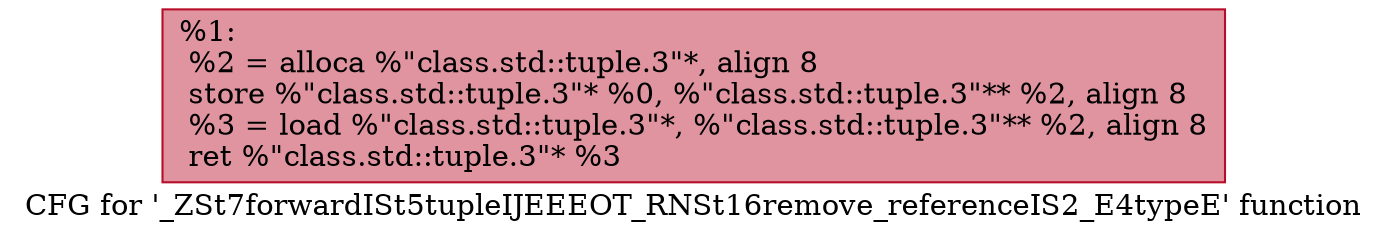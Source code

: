 digraph "CFG for '_ZSt7forwardISt5tupleIJEEEOT_RNSt16remove_referenceIS2_E4typeE' function" {
	label="CFG for '_ZSt7forwardISt5tupleIJEEEOT_RNSt16remove_referenceIS2_E4typeE' function";

	Node0x557bfd515470 [shape=record,color="#b70d28ff", style=filled, fillcolor="#b70d2870",label="{%1:\l  %2 = alloca %\"class.std::tuple.3\"*, align 8\l  store %\"class.std::tuple.3\"* %0, %\"class.std::tuple.3\"** %2, align 8\l  %3 = load %\"class.std::tuple.3\"*, %\"class.std::tuple.3\"** %2, align 8\l  ret %\"class.std::tuple.3\"* %3\l}"];
}
